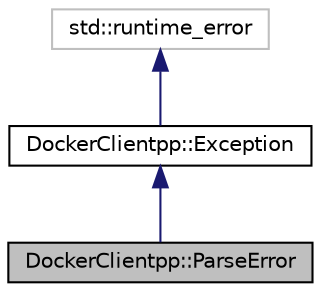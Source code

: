 digraph "DockerClientpp::ParseError"
{
 // LATEX_PDF_SIZE
  edge [fontname="Helvetica",fontsize="10",labelfontname="Helvetica",labelfontsize="10"];
  node [fontname="Helvetica",fontsize="10",shape=record];
  Node3 [label="DockerClientpp::ParseError",height=0.2,width=0.4,color="black", fillcolor="grey75", style="filled", fontcolor="black",tooltip=" "];
  Node4 -> Node3 [dir="back",color="midnightblue",fontsize="10",style="solid"];
  Node4 [label="DockerClientpp::Exception",height=0.2,width=0.4,color="black", fillcolor="white", style="filled",URL="$classDockerClientpp_1_1Exception.html",tooltip="Base class for all DockerClientpp exceptions."];
  Node5 -> Node4 [dir="back",color="midnightblue",fontsize="10",style="solid"];
  Node5 [label="std::runtime_error",height=0.2,width=0.4,color="grey75", fillcolor="white", style="filled",tooltip=" "];
}

